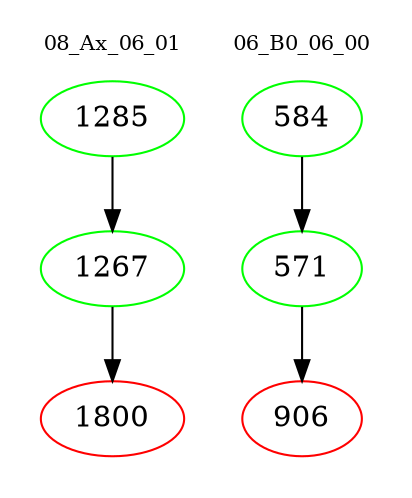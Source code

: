 digraph{
subgraph cluster_0 {
color = white
label = "08_Ax_06_01";
fontsize=10;
T0_1285 [label="1285", color="green"]
T0_1285 -> T0_1267 [color="black"]
T0_1267 [label="1267", color="green"]
T0_1267 -> T0_1800 [color="black"]
T0_1800 [label="1800", color="red"]
}
subgraph cluster_1 {
color = white
label = "06_B0_06_00";
fontsize=10;
T1_584 [label="584", color="green"]
T1_584 -> T1_571 [color="black"]
T1_571 [label="571", color="green"]
T1_571 -> T1_906 [color="black"]
T1_906 [label="906", color="red"]
}
}
